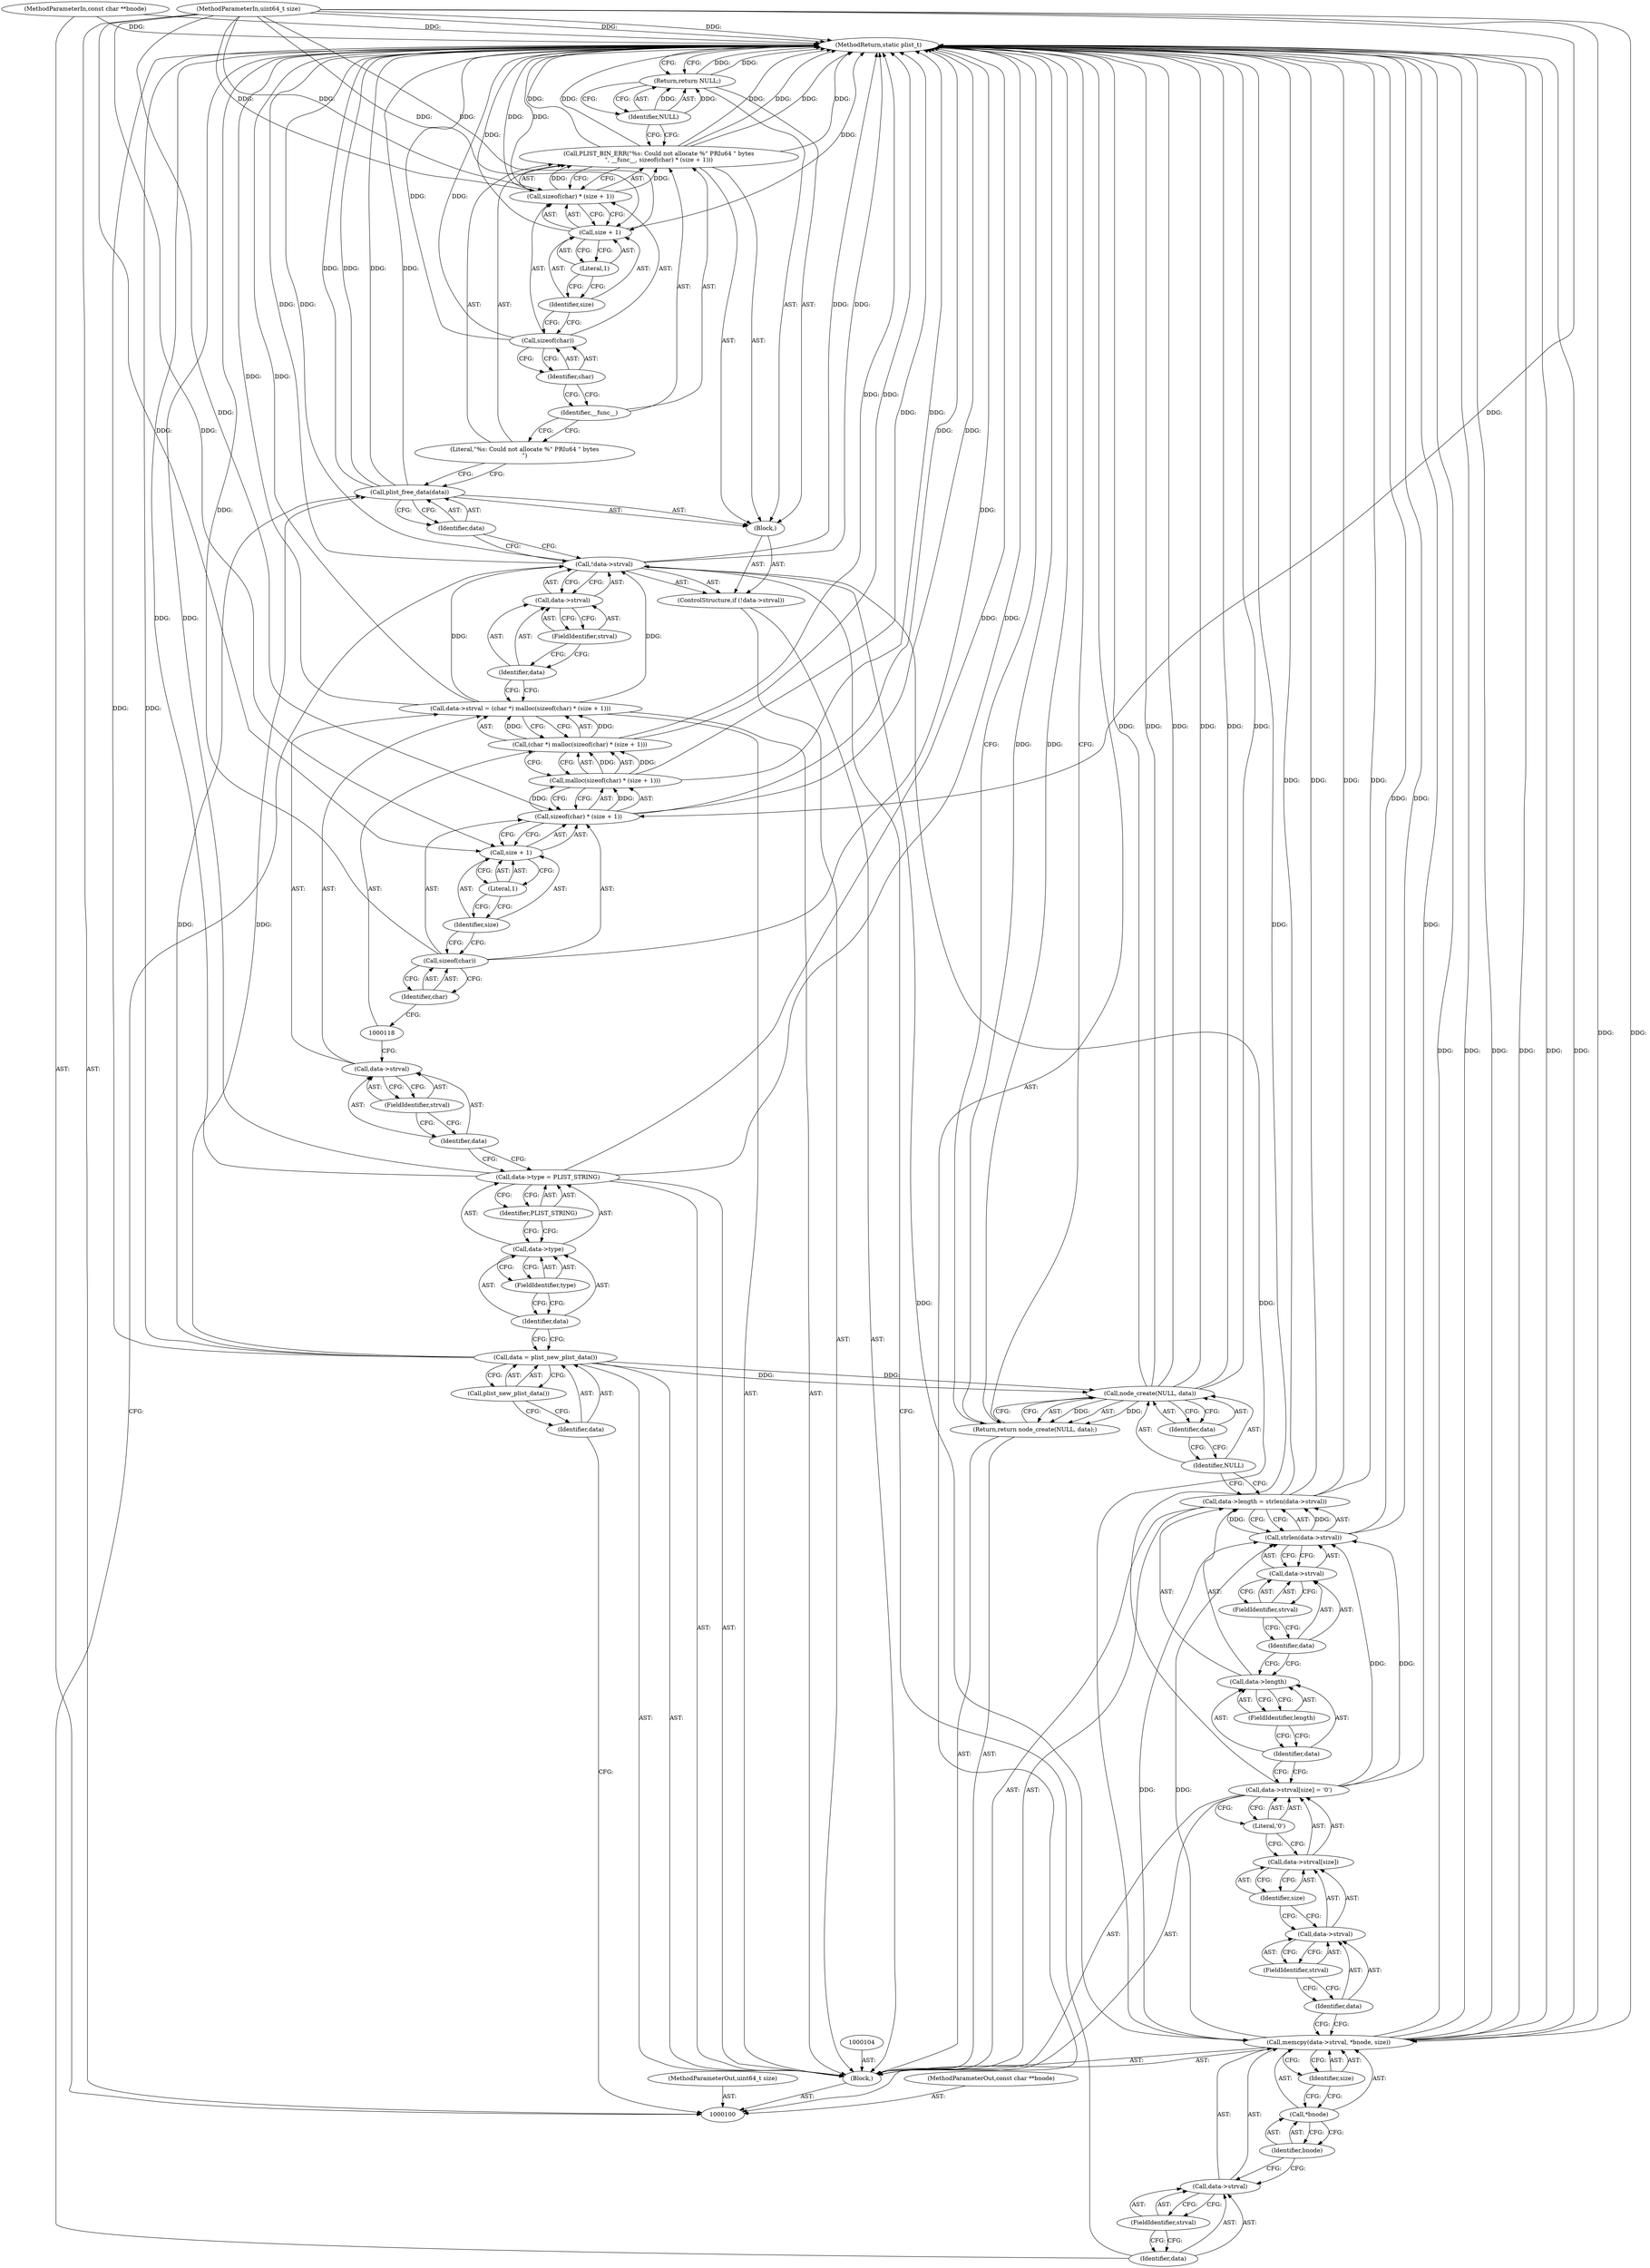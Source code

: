 digraph "0_libplist_fbd8494d5e4e46bf2e90cb6116903e404374fb56" {
"1000171" [label="(MethodReturn,static plist_t)"];
"1000101" [label="(MethodParameterIn,const char **bnode)"];
"1000256" [label="(MethodParameterOut,const char **bnode)"];
"1000102" [label="(MethodParameterIn,uint64_t size)"];
"1000257" [label="(MethodParameterOut,uint64_t size)"];
"1000144" [label="(Identifier,NULL)"];
"1000143" [label="(Return,return NULL;)"];
"1000146" [label="(Call,data->strval)"];
"1000147" [label="(Identifier,data)"];
"1000148" [label="(FieldIdentifier,strval)"];
"1000149" [label="(Call,*bnode)"];
"1000150" [label="(Identifier,bnode)"];
"1000151" [label="(Identifier,size)"];
"1000145" [label="(Call,memcpy(data->strval, *bnode, size))"];
"1000156" [label="(FieldIdentifier,strval)"];
"1000157" [label="(Identifier,size)"];
"1000158" [label="(Literal,'\0')"];
"1000152" [label="(Call,data->strval[size] = '\0')"];
"1000153" [label="(Call,data->strval[size])"];
"1000154" [label="(Call,data->strval)"];
"1000155" [label="(Identifier,data)"];
"1000162" [label="(FieldIdentifier,length)"];
"1000163" [label="(Call,strlen(data->strval))"];
"1000164" [label="(Call,data->strval)"];
"1000165" [label="(Identifier,data)"];
"1000166" [label="(FieldIdentifier,strval)"];
"1000159" [label="(Call,data->length = strlen(data->strval))"];
"1000160" [label="(Call,data->length)"];
"1000161" [label="(Identifier,data)"];
"1000168" [label="(Call,node_create(NULL, data))"];
"1000169" [label="(Identifier,NULL)"];
"1000170" [label="(Identifier,data)"];
"1000167" [label="(Return,return node_create(NULL, data);)"];
"1000103" [label="(Block,)"];
"1000105" [label="(Call,data = plist_new_plist_data())"];
"1000106" [label="(Identifier,data)"];
"1000107" [label="(Call,plist_new_plist_data())"];
"1000111" [label="(FieldIdentifier,type)"];
"1000112" [label="(Identifier,PLIST_STRING)"];
"1000108" [label="(Call,data->type = PLIST_STRING)"];
"1000109" [label="(Call,data->type)"];
"1000110" [label="(Identifier,data)"];
"1000116" [label="(FieldIdentifier,strval)"];
"1000117" [label="(Call,(char *) malloc(sizeof(char) * (size + 1)))"];
"1000119" [label="(Call,malloc(sizeof(char) * (size + 1)))"];
"1000120" [label="(Call,sizeof(char) * (size + 1))"];
"1000121" [label="(Call,sizeof(char))"];
"1000122" [label="(Identifier,char)"];
"1000113" [label="(Call,data->strval = (char *) malloc(sizeof(char) * (size + 1)))"];
"1000114" [label="(Call,data->strval)"];
"1000115" [label="(Identifier,data)"];
"1000123" [label="(Call,size + 1)"];
"1000124" [label="(Identifier,size)"];
"1000125" [label="(Literal,1)"];
"1000130" [label="(FieldIdentifier,strval)"];
"1000131" [label="(Block,)"];
"1000126" [label="(ControlStructure,if (!data->strval))"];
"1000127" [label="(Call,!data->strval)"];
"1000128" [label="(Call,data->strval)"];
"1000129" [label="(Identifier,data)"];
"1000133" [label="(Identifier,data)"];
"1000132" [label="(Call,plist_free_data(data))"];
"1000142" [label="(Literal,1)"];
"1000135" [label="(Literal,\"%s: Could not allocate %\" PRIu64 \" bytes\n\")"];
"1000136" [label="(Identifier,__func__)"];
"1000137" [label="(Call,sizeof(char) * (size + 1))"];
"1000138" [label="(Call,sizeof(char))"];
"1000134" [label="(Call,PLIST_BIN_ERR(\"%s: Could not allocate %\" PRIu64 \" bytes\n\", __func__, sizeof(char) * (size + 1)))"];
"1000139" [label="(Identifier,char)"];
"1000140" [label="(Call,size + 1)"];
"1000141" [label="(Identifier,size)"];
"1000171" -> "1000100"  [label="AST: "];
"1000171" -> "1000143"  [label="CFG: "];
"1000171" -> "1000167"  [label="CFG: "];
"1000143" -> "1000171"  [label="DDG: "];
"1000168" -> "1000171"  [label="DDG: "];
"1000168" -> "1000171"  [label="DDG: "];
"1000168" -> "1000171"  [label="DDG: "];
"1000159" -> "1000171"  [label="DDG: "];
"1000159" -> "1000171"  [label="DDG: "];
"1000134" -> "1000171"  [label="DDG: "];
"1000134" -> "1000171"  [label="DDG: "];
"1000134" -> "1000171"  [label="DDG: "];
"1000145" -> "1000171"  [label="DDG: "];
"1000145" -> "1000171"  [label="DDG: "];
"1000145" -> "1000171"  [label="DDG: "];
"1000117" -> "1000171"  [label="DDG: "];
"1000113" -> "1000171"  [label="DDG: "];
"1000163" -> "1000171"  [label="DDG: "];
"1000105" -> "1000171"  [label="DDG: "];
"1000120" -> "1000171"  [label="DDG: "];
"1000132" -> "1000171"  [label="DDG: "];
"1000132" -> "1000171"  [label="DDG: "];
"1000140" -> "1000171"  [label="DDG: "];
"1000138" -> "1000171"  [label="DDG: "];
"1000137" -> "1000171"  [label="DDG: "];
"1000127" -> "1000171"  [label="DDG: "];
"1000127" -> "1000171"  [label="DDG: "];
"1000152" -> "1000171"  [label="DDG: "];
"1000102" -> "1000171"  [label="DDG: "];
"1000108" -> "1000171"  [label="DDG: "];
"1000108" -> "1000171"  [label="DDG: "];
"1000101" -> "1000171"  [label="DDG: "];
"1000119" -> "1000171"  [label="DDG: "];
"1000121" -> "1000171"  [label="DDG: "];
"1000167" -> "1000171"  [label="DDG: "];
"1000101" -> "1000100"  [label="AST: "];
"1000101" -> "1000171"  [label="DDG: "];
"1000256" -> "1000100"  [label="AST: "];
"1000102" -> "1000100"  [label="AST: "];
"1000102" -> "1000171"  [label="DDG: "];
"1000102" -> "1000120"  [label="DDG: "];
"1000102" -> "1000123"  [label="DDG: "];
"1000102" -> "1000137"  [label="DDG: "];
"1000102" -> "1000140"  [label="DDG: "];
"1000102" -> "1000145"  [label="DDG: "];
"1000257" -> "1000100"  [label="AST: "];
"1000144" -> "1000143"  [label="AST: "];
"1000144" -> "1000134"  [label="CFG: "];
"1000143" -> "1000144"  [label="CFG: "];
"1000144" -> "1000143"  [label="DDG: "];
"1000143" -> "1000131"  [label="AST: "];
"1000143" -> "1000144"  [label="CFG: "];
"1000144" -> "1000143"  [label="AST: "];
"1000171" -> "1000143"  [label="CFG: "];
"1000143" -> "1000171"  [label="DDG: "];
"1000144" -> "1000143"  [label="DDG: "];
"1000146" -> "1000145"  [label="AST: "];
"1000146" -> "1000148"  [label="CFG: "];
"1000147" -> "1000146"  [label="AST: "];
"1000148" -> "1000146"  [label="AST: "];
"1000150" -> "1000146"  [label="CFG: "];
"1000147" -> "1000146"  [label="AST: "];
"1000147" -> "1000127"  [label="CFG: "];
"1000148" -> "1000147"  [label="CFG: "];
"1000148" -> "1000146"  [label="AST: "];
"1000148" -> "1000147"  [label="CFG: "];
"1000146" -> "1000148"  [label="CFG: "];
"1000149" -> "1000145"  [label="AST: "];
"1000149" -> "1000150"  [label="CFG: "];
"1000150" -> "1000149"  [label="AST: "];
"1000151" -> "1000149"  [label="CFG: "];
"1000150" -> "1000149"  [label="AST: "];
"1000150" -> "1000146"  [label="CFG: "];
"1000149" -> "1000150"  [label="CFG: "];
"1000151" -> "1000145"  [label="AST: "];
"1000151" -> "1000149"  [label="CFG: "];
"1000145" -> "1000151"  [label="CFG: "];
"1000145" -> "1000103"  [label="AST: "];
"1000145" -> "1000151"  [label="CFG: "];
"1000146" -> "1000145"  [label="AST: "];
"1000149" -> "1000145"  [label="AST: "];
"1000151" -> "1000145"  [label="AST: "];
"1000155" -> "1000145"  [label="CFG: "];
"1000145" -> "1000171"  [label="DDG: "];
"1000145" -> "1000171"  [label="DDG: "];
"1000145" -> "1000171"  [label="DDG: "];
"1000127" -> "1000145"  [label="DDG: "];
"1000102" -> "1000145"  [label="DDG: "];
"1000145" -> "1000163"  [label="DDG: "];
"1000156" -> "1000154"  [label="AST: "];
"1000156" -> "1000155"  [label="CFG: "];
"1000154" -> "1000156"  [label="CFG: "];
"1000157" -> "1000153"  [label="AST: "];
"1000157" -> "1000154"  [label="CFG: "];
"1000153" -> "1000157"  [label="CFG: "];
"1000158" -> "1000152"  [label="AST: "];
"1000158" -> "1000153"  [label="CFG: "];
"1000152" -> "1000158"  [label="CFG: "];
"1000152" -> "1000103"  [label="AST: "];
"1000152" -> "1000158"  [label="CFG: "];
"1000153" -> "1000152"  [label="AST: "];
"1000158" -> "1000152"  [label="AST: "];
"1000161" -> "1000152"  [label="CFG: "];
"1000152" -> "1000171"  [label="DDG: "];
"1000152" -> "1000163"  [label="DDG: "];
"1000153" -> "1000152"  [label="AST: "];
"1000153" -> "1000157"  [label="CFG: "];
"1000154" -> "1000153"  [label="AST: "];
"1000157" -> "1000153"  [label="AST: "];
"1000158" -> "1000153"  [label="CFG: "];
"1000154" -> "1000153"  [label="AST: "];
"1000154" -> "1000156"  [label="CFG: "];
"1000155" -> "1000154"  [label="AST: "];
"1000156" -> "1000154"  [label="AST: "];
"1000157" -> "1000154"  [label="CFG: "];
"1000155" -> "1000154"  [label="AST: "];
"1000155" -> "1000145"  [label="CFG: "];
"1000156" -> "1000155"  [label="CFG: "];
"1000162" -> "1000160"  [label="AST: "];
"1000162" -> "1000161"  [label="CFG: "];
"1000160" -> "1000162"  [label="CFG: "];
"1000163" -> "1000159"  [label="AST: "];
"1000163" -> "1000164"  [label="CFG: "];
"1000164" -> "1000163"  [label="AST: "];
"1000159" -> "1000163"  [label="CFG: "];
"1000163" -> "1000171"  [label="DDG: "];
"1000163" -> "1000159"  [label="DDG: "];
"1000152" -> "1000163"  [label="DDG: "];
"1000145" -> "1000163"  [label="DDG: "];
"1000164" -> "1000163"  [label="AST: "];
"1000164" -> "1000166"  [label="CFG: "];
"1000165" -> "1000164"  [label="AST: "];
"1000166" -> "1000164"  [label="AST: "];
"1000163" -> "1000164"  [label="CFG: "];
"1000165" -> "1000164"  [label="AST: "];
"1000165" -> "1000160"  [label="CFG: "];
"1000166" -> "1000165"  [label="CFG: "];
"1000166" -> "1000164"  [label="AST: "];
"1000166" -> "1000165"  [label="CFG: "];
"1000164" -> "1000166"  [label="CFG: "];
"1000159" -> "1000103"  [label="AST: "];
"1000159" -> "1000163"  [label="CFG: "];
"1000160" -> "1000159"  [label="AST: "];
"1000163" -> "1000159"  [label="AST: "];
"1000169" -> "1000159"  [label="CFG: "];
"1000159" -> "1000171"  [label="DDG: "];
"1000159" -> "1000171"  [label="DDG: "];
"1000163" -> "1000159"  [label="DDG: "];
"1000160" -> "1000159"  [label="AST: "];
"1000160" -> "1000162"  [label="CFG: "];
"1000161" -> "1000160"  [label="AST: "];
"1000162" -> "1000160"  [label="AST: "];
"1000165" -> "1000160"  [label="CFG: "];
"1000161" -> "1000160"  [label="AST: "];
"1000161" -> "1000152"  [label="CFG: "];
"1000162" -> "1000161"  [label="CFG: "];
"1000168" -> "1000167"  [label="AST: "];
"1000168" -> "1000170"  [label="CFG: "];
"1000169" -> "1000168"  [label="AST: "];
"1000170" -> "1000168"  [label="AST: "];
"1000167" -> "1000168"  [label="CFG: "];
"1000168" -> "1000171"  [label="DDG: "];
"1000168" -> "1000171"  [label="DDG: "];
"1000168" -> "1000171"  [label="DDG: "];
"1000168" -> "1000167"  [label="DDG: "];
"1000105" -> "1000168"  [label="DDG: "];
"1000169" -> "1000168"  [label="AST: "];
"1000169" -> "1000159"  [label="CFG: "];
"1000170" -> "1000169"  [label="CFG: "];
"1000170" -> "1000168"  [label="AST: "];
"1000170" -> "1000169"  [label="CFG: "];
"1000168" -> "1000170"  [label="CFG: "];
"1000167" -> "1000103"  [label="AST: "];
"1000167" -> "1000168"  [label="CFG: "];
"1000168" -> "1000167"  [label="AST: "];
"1000171" -> "1000167"  [label="CFG: "];
"1000167" -> "1000171"  [label="DDG: "];
"1000168" -> "1000167"  [label="DDG: "];
"1000103" -> "1000100"  [label="AST: "];
"1000104" -> "1000103"  [label="AST: "];
"1000105" -> "1000103"  [label="AST: "];
"1000108" -> "1000103"  [label="AST: "];
"1000113" -> "1000103"  [label="AST: "];
"1000126" -> "1000103"  [label="AST: "];
"1000145" -> "1000103"  [label="AST: "];
"1000152" -> "1000103"  [label="AST: "];
"1000159" -> "1000103"  [label="AST: "];
"1000167" -> "1000103"  [label="AST: "];
"1000105" -> "1000103"  [label="AST: "];
"1000105" -> "1000107"  [label="CFG: "];
"1000106" -> "1000105"  [label="AST: "];
"1000107" -> "1000105"  [label="AST: "];
"1000110" -> "1000105"  [label="CFG: "];
"1000105" -> "1000171"  [label="DDG: "];
"1000105" -> "1000132"  [label="DDG: "];
"1000105" -> "1000168"  [label="DDG: "];
"1000106" -> "1000105"  [label="AST: "];
"1000106" -> "1000100"  [label="CFG: "];
"1000107" -> "1000106"  [label="CFG: "];
"1000107" -> "1000105"  [label="AST: "];
"1000107" -> "1000106"  [label="CFG: "];
"1000105" -> "1000107"  [label="CFG: "];
"1000111" -> "1000109"  [label="AST: "];
"1000111" -> "1000110"  [label="CFG: "];
"1000109" -> "1000111"  [label="CFG: "];
"1000112" -> "1000108"  [label="AST: "];
"1000112" -> "1000109"  [label="CFG: "];
"1000108" -> "1000112"  [label="CFG: "];
"1000108" -> "1000103"  [label="AST: "];
"1000108" -> "1000112"  [label="CFG: "];
"1000109" -> "1000108"  [label="AST: "];
"1000112" -> "1000108"  [label="AST: "];
"1000115" -> "1000108"  [label="CFG: "];
"1000108" -> "1000171"  [label="DDG: "];
"1000108" -> "1000171"  [label="DDG: "];
"1000109" -> "1000108"  [label="AST: "];
"1000109" -> "1000111"  [label="CFG: "];
"1000110" -> "1000109"  [label="AST: "];
"1000111" -> "1000109"  [label="AST: "];
"1000112" -> "1000109"  [label="CFG: "];
"1000110" -> "1000109"  [label="AST: "];
"1000110" -> "1000105"  [label="CFG: "];
"1000111" -> "1000110"  [label="CFG: "];
"1000116" -> "1000114"  [label="AST: "];
"1000116" -> "1000115"  [label="CFG: "];
"1000114" -> "1000116"  [label="CFG: "];
"1000117" -> "1000113"  [label="AST: "];
"1000117" -> "1000119"  [label="CFG: "];
"1000118" -> "1000117"  [label="AST: "];
"1000119" -> "1000117"  [label="AST: "];
"1000113" -> "1000117"  [label="CFG: "];
"1000117" -> "1000171"  [label="DDG: "];
"1000117" -> "1000113"  [label="DDG: "];
"1000119" -> "1000117"  [label="DDG: "];
"1000119" -> "1000117"  [label="AST: "];
"1000119" -> "1000120"  [label="CFG: "];
"1000120" -> "1000119"  [label="AST: "];
"1000117" -> "1000119"  [label="CFG: "];
"1000119" -> "1000171"  [label="DDG: "];
"1000119" -> "1000117"  [label="DDG: "];
"1000120" -> "1000119"  [label="DDG: "];
"1000120" -> "1000119"  [label="AST: "];
"1000120" -> "1000123"  [label="CFG: "];
"1000121" -> "1000120"  [label="AST: "];
"1000123" -> "1000120"  [label="AST: "];
"1000119" -> "1000120"  [label="CFG: "];
"1000120" -> "1000171"  [label="DDG: "];
"1000120" -> "1000119"  [label="DDG: "];
"1000102" -> "1000120"  [label="DDG: "];
"1000121" -> "1000120"  [label="AST: "];
"1000121" -> "1000122"  [label="CFG: "];
"1000122" -> "1000121"  [label="AST: "];
"1000124" -> "1000121"  [label="CFG: "];
"1000121" -> "1000171"  [label="DDG: "];
"1000122" -> "1000121"  [label="AST: "];
"1000122" -> "1000118"  [label="CFG: "];
"1000121" -> "1000122"  [label="CFG: "];
"1000113" -> "1000103"  [label="AST: "];
"1000113" -> "1000117"  [label="CFG: "];
"1000114" -> "1000113"  [label="AST: "];
"1000117" -> "1000113"  [label="AST: "];
"1000129" -> "1000113"  [label="CFG: "];
"1000113" -> "1000171"  [label="DDG: "];
"1000117" -> "1000113"  [label="DDG: "];
"1000113" -> "1000127"  [label="DDG: "];
"1000114" -> "1000113"  [label="AST: "];
"1000114" -> "1000116"  [label="CFG: "];
"1000115" -> "1000114"  [label="AST: "];
"1000116" -> "1000114"  [label="AST: "];
"1000118" -> "1000114"  [label="CFG: "];
"1000115" -> "1000114"  [label="AST: "];
"1000115" -> "1000108"  [label="CFG: "];
"1000116" -> "1000115"  [label="CFG: "];
"1000123" -> "1000120"  [label="AST: "];
"1000123" -> "1000125"  [label="CFG: "];
"1000124" -> "1000123"  [label="AST: "];
"1000125" -> "1000123"  [label="AST: "];
"1000120" -> "1000123"  [label="CFG: "];
"1000102" -> "1000123"  [label="DDG: "];
"1000124" -> "1000123"  [label="AST: "];
"1000124" -> "1000121"  [label="CFG: "];
"1000125" -> "1000124"  [label="CFG: "];
"1000125" -> "1000123"  [label="AST: "];
"1000125" -> "1000124"  [label="CFG: "];
"1000123" -> "1000125"  [label="CFG: "];
"1000130" -> "1000128"  [label="AST: "];
"1000130" -> "1000129"  [label="CFG: "];
"1000128" -> "1000130"  [label="CFG: "];
"1000131" -> "1000126"  [label="AST: "];
"1000132" -> "1000131"  [label="AST: "];
"1000134" -> "1000131"  [label="AST: "];
"1000143" -> "1000131"  [label="AST: "];
"1000126" -> "1000103"  [label="AST: "];
"1000127" -> "1000126"  [label="AST: "];
"1000131" -> "1000126"  [label="AST: "];
"1000127" -> "1000126"  [label="AST: "];
"1000127" -> "1000128"  [label="CFG: "];
"1000128" -> "1000127"  [label="AST: "];
"1000133" -> "1000127"  [label="CFG: "];
"1000147" -> "1000127"  [label="CFG: "];
"1000127" -> "1000171"  [label="DDG: "];
"1000127" -> "1000171"  [label="DDG: "];
"1000113" -> "1000127"  [label="DDG: "];
"1000127" -> "1000145"  [label="DDG: "];
"1000128" -> "1000127"  [label="AST: "];
"1000128" -> "1000130"  [label="CFG: "];
"1000129" -> "1000128"  [label="AST: "];
"1000130" -> "1000128"  [label="AST: "];
"1000127" -> "1000128"  [label="CFG: "];
"1000129" -> "1000128"  [label="AST: "];
"1000129" -> "1000113"  [label="CFG: "];
"1000130" -> "1000129"  [label="CFG: "];
"1000133" -> "1000132"  [label="AST: "];
"1000133" -> "1000127"  [label="CFG: "];
"1000132" -> "1000133"  [label="CFG: "];
"1000132" -> "1000131"  [label="AST: "];
"1000132" -> "1000133"  [label="CFG: "];
"1000133" -> "1000132"  [label="AST: "];
"1000135" -> "1000132"  [label="CFG: "];
"1000132" -> "1000171"  [label="DDG: "];
"1000132" -> "1000171"  [label="DDG: "];
"1000105" -> "1000132"  [label="DDG: "];
"1000142" -> "1000140"  [label="AST: "];
"1000142" -> "1000141"  [label="CFG: "];
"1000140" -> "1000142"  [label="CFG: "];
"1000135" -> "1000134"  [label="AST: "];
"1000135" -> "1000132"  [label="CFG: "];
"1000136" -> "1000135"  [label="CFG: "];
"1000136" -> "1000134"  [label="AST: "];
"1000136" -> "1000135"  [label="CFG: "];
"1000139" -> "1000136"  [label="CFG: "];
"1000137" -> "1000134"  [label="AST: "];
"1000137" -> "1000140"  [label="CFG: "];
"1000138" -> "1000137"  [label="AST: "];
"1000140" -> "1000137"  [label="AST: "];
"1000134" -> "1000137"  [label="CFG: "];
"1000137" -> "1000171"  [label="DDG: "];
"1000137" -> "1000134"  [label="DDG: "];
"1000102" -> "1000137"  [label="DDG: "];
"1000138" -> "1000137"  [label="AST: "];
"1000138" -> "1000139"  [label="CFG: "];
"1000139" -> "1000138"  [label="AST: "];
"1000141" -> "1000138"  [label="CFG: "];
"1000138" -> "1000171"  [label="DDG: "];
"1000134" -> "1000131"  [label="AST: "];
"1000134" -> "1000137"  [label="CFG: "];
"1000135" -> "1000134"  [label="AST: "];
"1000136" -> "1000134"  [label="AST: "];
"1000137" -> "1000134"  [label="AST: "];
"1000144" -> "1000134"  [label="CFG: "];
"1000134" -> "1000171"  [label="DDG: "];
"1000134" -> "1000171"  [label="DDG: "];
"1000134" -> "1000171"  [label="DDG: "];
"1000137" -> "1000134"  [label="DDG: "];
"1000139" -> "1000138"  [label="AST: "];
"1000139" -> "1000136"  [label="CFG: "];
"1000138" -> "1000139"  [label="CFG: "];
"1000140" -> "1000137"  [label="AST: "];
"1000140" -> "1000142"  [label="CFG: "];
"1000141" -> "1000140"  [label="AST: "];
"1000142" -> "1000140"  [label="AST: "];
"1000137" -> "1000140"  [label="CFG: "];
"1000140" -> "1000171"  [label="DDG: "];
"1000102" -> "1000140"  [label="DDG: "];
"1000141" -> "1000140"  [label="AST: "];
"1000141" -> "1000138"  [label="CFG: "];
"1000142" -> "1000141"  [label="CFG: "];
}
